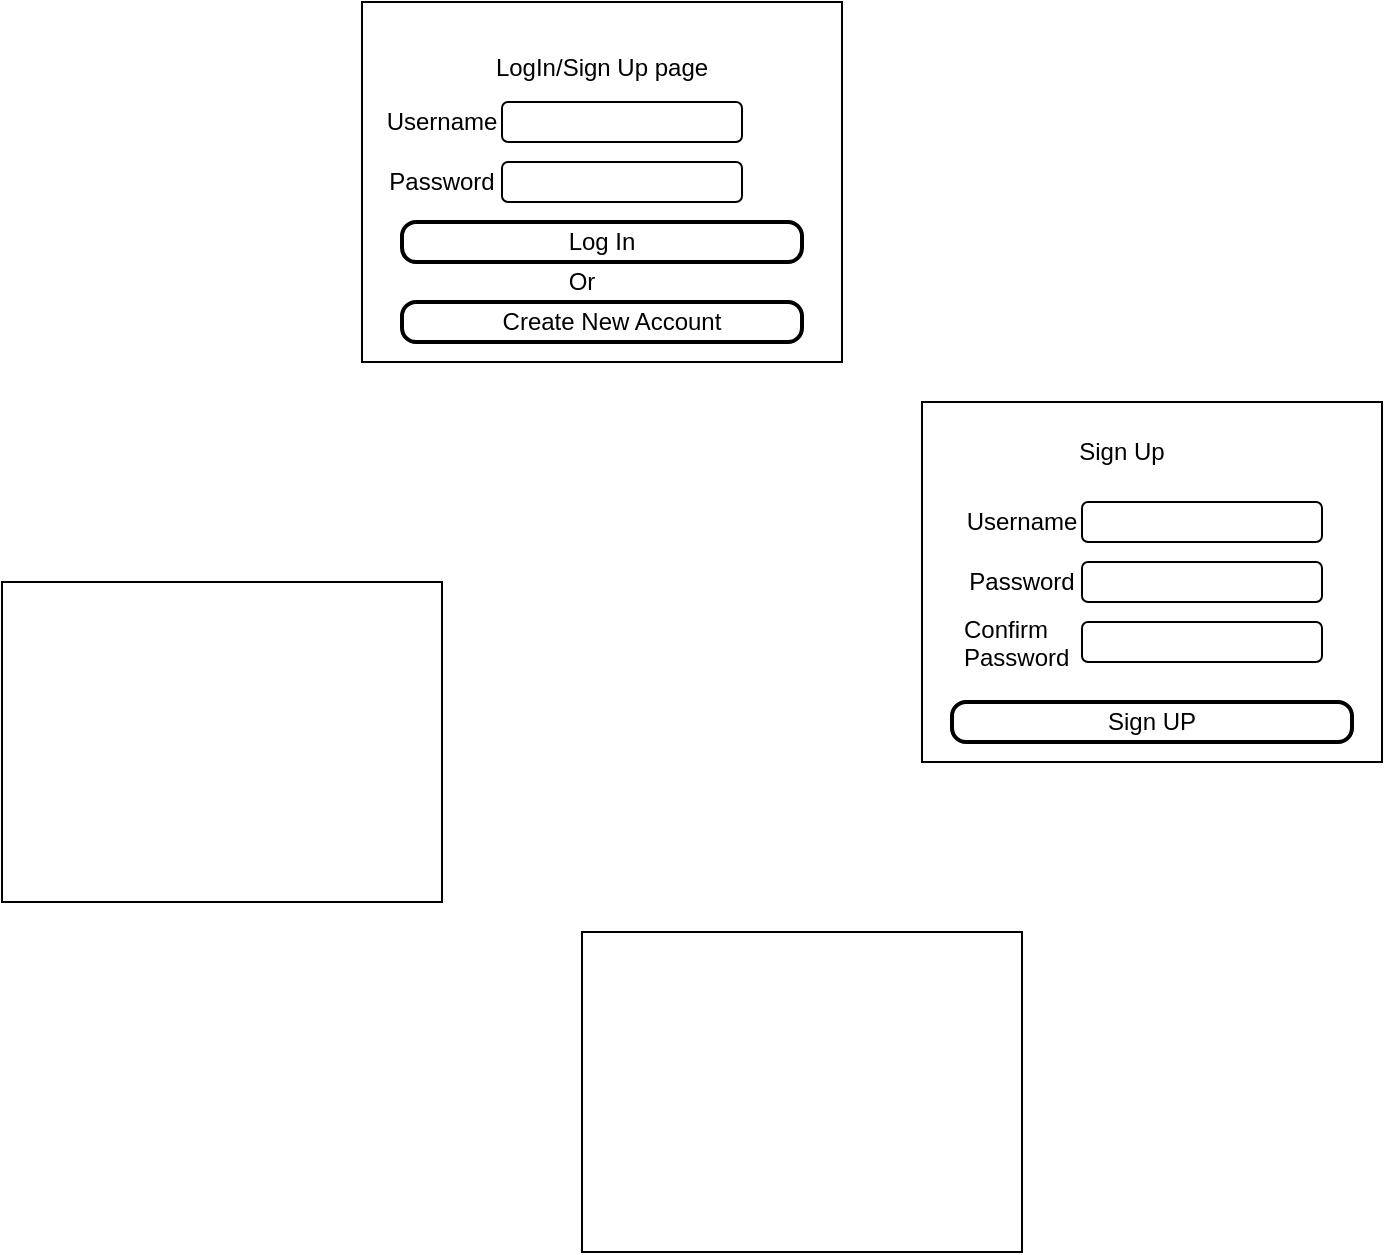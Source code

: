 <mxfile version="15.4.1" type="github"><diagram id="rgyK8mg88xuO2XdMJRPq" name="Page-1"><mxGraphModel dx="942" dy="674" grid="1" gridSize="10" guides="1" tooltips="1" connect="1" arrows="1" fold="1" page="1" pageScale="1" pageWidth="827" pageHeight="1169" math="0" shadow="0"><root><mxCell id="0"/><mxCell id="1" parent="0"/><mxCell id="JeRUma0UxZ9L4VUVmETL-1" value="LogIn/Sign Up page&lt;br&gt;&lt;br&gt;&lt;br&gt;&lt;br&gt;&lt;br&gt;&lt;br&gt;&lt;br&gt;&lt;br&gt;&lt;br&gt;" style="rounded=0;whiteSpace=wrap;html=1;" parent="1" vertex="1"><mxGeometry x="300" y="40" width="240" height="180" as="geometry"/></mxCell><mxCell id="JeRUma0UxZ9L4VUVmETL-2" value="" style="rounded=0;whiteSpace=wrap;html=1;" parent="1" vertex="1"><mxGeometry x="580" y="240" width="230" height="180" as="geometry"/></mxCell><mxCell id="JeRUma0UxZ9L4VUVmETL-3" value="" style="rounded=0;whiteSpace=wrap;html=1;" parent="1" vertex="1"><mxGeometry x="120" y="330" width="220" height="160" as="geometry"/></mxCell><mxCell id="JeRUma0UxZ9L4VUVmETL-4" value="" style="rounded=0;whiteSpace=wrap;html=1;" parent="1" vertex="1"><mxGeometry x="410" y="505" width="220" height="160" as="geometry"/></mxCell><mxCell id="JeRUma0UxZ9L4VUVmETL-5" value="Password" style="text;html=1;strokeColor=none;fillColor=none;align=center;verticalAlign=middle;whiteSpace=wrap;rounded=0;" parent="1" vertex="1"><mxGeometry x="310" y="115" width="60" height="30" as="geometry"/></mxCell><mxCell id="JeRUma0UxZ9L4VUVmETL-6" value="" style="rounded=1;whiteSpace=wrap;html=1;" parent="1" vertex="1"><mxGeometry x="370" y="90" width="120" height="20" as="geometry"/></mxCell><mxCell id="JeRUma0UxZ9L4VUVmETL-7" value="" style="rounded=1;whiteSpace=wrap;html=1;" parent="1" vertex="1"><mxGeometry x="370" y="120" width="120" height="20" as="geometry"/></mxCell><mxCell id="JeRUma0UxZ9L4VUVmETL-8" value="Username" style="text;html=1;strokeColor=none;fillColor=none;align=center;verticalAlign=middle;whiteSpace=wrap;rounded=0;" parent="1" vertex="1"><mxGeometry x="310" y="85" width="60" height="30" as="geometry"/></mxCell><mxCell id="JeRUma0UxZ9L4VUVmETL-10" value="" style="rounded=1;whiteSpace=wrap;html=1;absoluteArcSize=1;arcSize=14;strokeWidth=2;" parent="1" vertex="1"><mxGeometry x="320" y="150" width="200" height="20" as="geometry"/></mxCell><mxCell id="JeRUma0UxZ9L4VUVmETL-11" value="Log In" style="text;html=1;strokeColor=none;fillColor=none;align=center;verticalAlign=middle;whiteSpace=wrap;rounded=0;" parent="1" vertex="1"><mxGeometry x="390" y="145" width="60" height="30" as="geometry"/></mxCell><mxCell id="JeRUma0UxZ9L4VUVmETL-12" value="Or" style="text;html=1;strokeColor=none;fillColor=none;align=center;verticalAlign=middle;whiteSpace=wrap;rounded=0;" parent="1" vertex="1"><mxGeometry x="380" y="170" width="60" height="20" as="geometry"/></mxCell><mxCell id="JeRUma0UxZ9L4VUVmETL-14" value="" style="rounded=1;whiteSpace=wrap;html=1;absoluteArcSize=1;arcSize=14;strokeWidth=2;" parent="1" vertex="1"><mxGeometry x="320" y="190" width="200" height="20" as="geometry"/></mxCell><mxCell id="JeRUma0UxZ9L4VUVmETL-15" value="Create New Account" style="text;html=1;strokeColor=none;fillColor=none;align=center;verticalAlign=middle;whiteSpace=wrap;rounded=0;" parent="1" vertex="1"><mxGeometry x="340" y="185" width="170" height="30" as="geometry"/></mxCell><mxCell id="JeRUma0UxZ9L4VUVmETL-17" value="Sign Up" style="text;html=1;strokeColor=none;fillColor=none;align=center;verticalAlign=middle;whiteSpace=wrap;rounded=0;" parent="1" vertex="1"><mxGeometry x="650" y="250" width="60" height="30" as="geometry"/></mxCell><mxCell id="JeRUma0UxZ9L4VUVmETL-19" value="" style="rounded=1;whiteSpace=wrap;html=1;" parent="1" vertex="1"><mxGeometry x="660" y="290" width="120" height="20" as="geometry"/></mxCell><mxCell id="JeRUma0UxZ9L4VUVmETL-20" value="Username" style="text;html=1;strokeColor=none;fillColor=none;align=center;verticalAlign=middle;whiteSpace=wrap;rounded=0;" parent="1" vertex="1"><mxGeometry x="600" y="285" width="60" height="30" as="geometry"/></mxCell><mxCell id="JeRUma0UxZ9L4VUVmETL-21" value="" style="rounded=1;whiteSpace=wrap;html=1;" parent="1" vertex="1"><mxGeometry x="660" y="320" width="120" height="20" as="geometry"/></mxCell><mxCell id="JeRUma0UxZ9L4VUVmETL-22" value="Password" style="text;html=1;strokeColor=none;fillColor=none;align=center;verticalAlign=middle;whiteSpace=wrap;rounded=0;" parent="1" vertex="1"><mxGeometry x="600" y="315" width="60" height="30" as="geometry"/></mxCell><mxCell id="JeRUma0UxZ9L4VUVmETL-23" value="Sign UP" style="rounded=1;whiteSpace=wrap;html=1;absoluteArcSize=1;arcSize=14;strokeWidth=2;" parent="1" vertex="1"><mxGeometry x="595" y="390" width="200" height="20" as="geometry"/></mxCell><mxCell id="JeRUma0UxZ9L4VUVmETL-25" value="Confirm&lt;br&gt;Password" style="text;whiteSpace=wrap;html=1;" parent="1" vertex="1"><mxGeometry x="599" y="340" width="80" height="30" as="geometry"/></mxCell><mxCell id="JeRUma0UxZ9L4VUVmETL-26" value="" style="rounded=1;whiteSpace=wrap;html=1;" parent="1" vertex="1"><mxGeometry x="660" y="350" width="120" height="20" as="geometry"/></mxCell></root></mxGraphModel></diagram></mxfile>